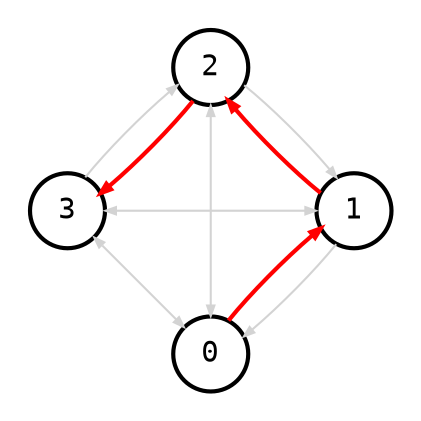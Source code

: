 digraph {
    node [shape=circle, fontname="monospace"];
    edge [arrowsize=0.5, fontname="monospace"];
    forcelabels=true;
    layout=circo;
    pad=0.2;

    0 [style=bold];
    1 [style=bold];
    2 [style=bold];
    3 [style=bold];

    0 -> {2, 3} [dir=both, color=lightgray];
    0 -> 1 [style=bold, color=red];
    1 -> 0 [color=lightgray];
    1 -> 2 [style=bold, color=red];
    2 -> 1 [color=lightgray];
    2 -> 3 [style=bold, color=red];
    3 -> 1 [dir=both, color=lightgray];
    3 -> 2 [color=lightgray];
}